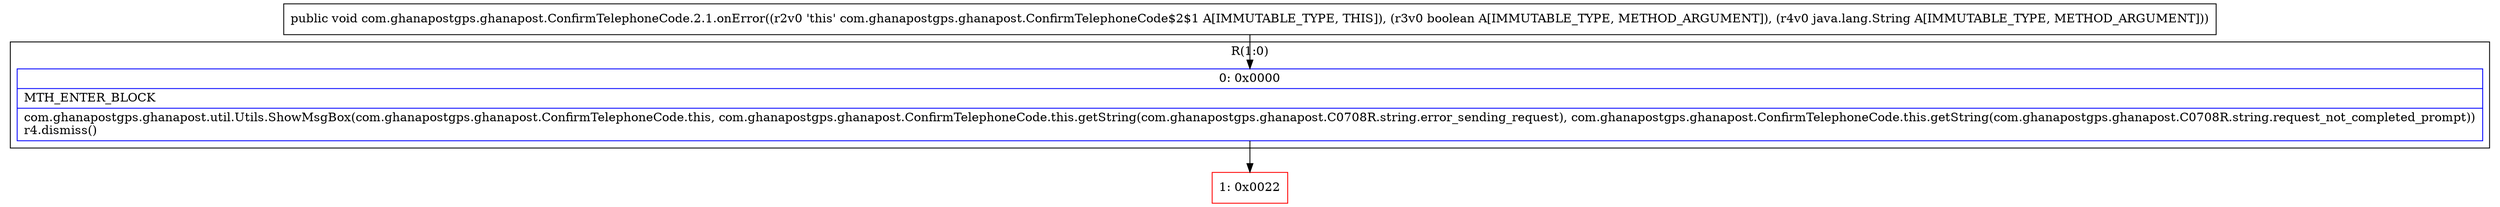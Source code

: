 digraph "CFG forcom.ghanapostgps.ghanapost.ConfirmTelephoneCode.2.1.onError(ZLjava\/lang\/String;)V" {
subgraph cluster_Region_1227204510 {
label = "R(1:0)";
node [shape=record,color=blue];
Node_0 [shape=record,label="{0\:\ 0x0000|MTH_ENTER_BLOCK\l|com.ghanapostgps.ghanapost.util.Utils.ShowMsgBox(com.ghanapostgps.ghanapost.ConfirmTelephoneCode.this, com.ghanapostgps.ghanapost.ConfirmTelephoneCode.this.getString(com.ghanapostgps.ghanapost.C0708R.string.error_sending_request), com.ghanapostgps.ghanapost.ConfirmTelephoneCode.this.getString(com.ghanapostgps.ghanapost.C0708R.string.request_not_completed_prompt))\lr4.dismiss()\l}"];
}
Node_1 [shape=record,color=red,label="{1\:\ 0x0022}"];
MethodNode[shape=record,label="{public void com.ghanapostgps.ghanapost.ConfirmTelephoneCode.2.1.onError((r2v0 'this' com.ghanapostgps.ghanapost.ConfirmTelephoneCode$2$1 A[IMMUTABLE_TYPE, THIS]), (r3v0 boolean A[IMMUTABLE_TYPE, METHOD_ARGUMENT]), (r4v0 java.lang.String A[IMMUTABLE_TYPE, METHOD_ARGUMENT])) }"];
MethodNode -> Node_0;
Node_0 -> Node_1;
}

